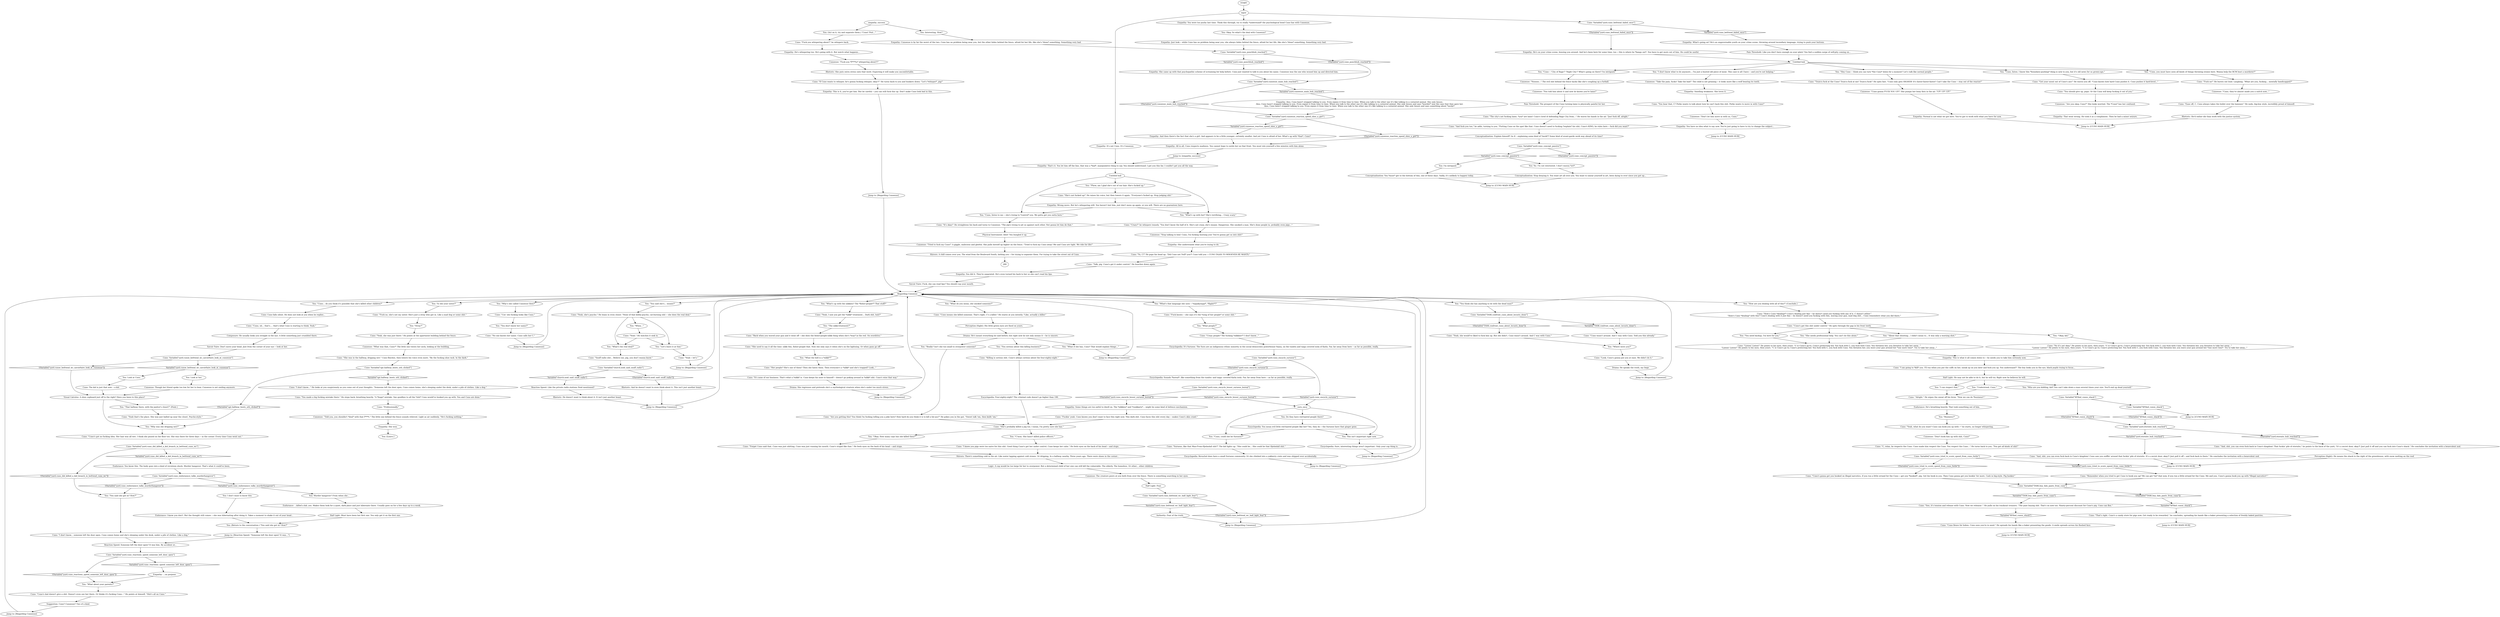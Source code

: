 # YARD / CUNO BEFRIEND WC
# Figure Cuno out WC
#* opens getting speed
#* ... buying pants
# ==================================================
digraph G {
	  0 [label="START"];
	  1 [label="input"];
	  2 [label="Cuno: \"You hear that, C? Porko wants to talk about how he can't hack this shit. Porko wants to move in with Cuno!\""];
	  3 [label="Cuno: \"Yo, C?\" He pops his head up. \"Did Cuno not *tell* you?! Cuno told you -- CUNO TALKS TO WHOEVER HE WANTS.\""];
	  4 [label="Composure: He usually looks you straight in the eye. A little something just crumbled there."];
	  5 [label="Reaction Speed: Someone left the door open? It was him. By accident or..."];
	  6 [label="Cuno: Variable[\"yard.eternite_hub_reached\"]"];
	  7 [label="Variable[\"yard.eternite_hub_reached\"]", shape=diamond];
	  8 [label="!(Variable[\"yard.eternite_hub_reached\"])", shape=diamond];
	  9 [label="You: \"What's up with her? She's terrifying... Crazy scary.\""];
	  10 [label="Shivers: There's something cold in the air. Like water lapping against cold stones. Or dripping. In a hallway nearby. Three years ago. There were shoes in the corner..."];
	  11 [label="Cuno: The kid is just that now -- a kid."];
	  12 [label="You: \"Whoa...\""];
	  13 [label="Cuno: \"Yeah that's the place. She was just balled up near the closet. Psycho-style.\""];
	  14 [label="You: (Return to the conversation.) \"You said she got in? How?\""];
	  15 [label="Cuno: \"Cuno's got this shit under control.\" He spits through the gap in his front teeth."];
	  16 [label="Cuno: \"Cuno's gonna get you hooked on illegal narcotics, if you run a little errand for the Cuno -- get you *hooked*, pig. Get his hook in you. Then Cuno gonna get you hookin' for more. Cash in big-style. Pig hooker.\""];
	  17 [label="Cuno: \"And, shit, you can even fuck back in Cuno's kingdom! That fuckin' pile of eternite,\" he points to the back of the yard, \"it's a secret door, okay?! Just pull it off and you can fuck into Cuno's shack.\" He concludes the invitation with a benevolent nod."];
	  18 [label="Conceptualization: Explain himself? As if... explaining some kind of *work*? Some kind of avant-garde work way ahead of its time?"];
	  19 [label="You: I'm intrigued."];
	  20 [label="Cuno: \"Talk, pig. Cuno's got it under control.\" He hunches down again."];
	  21 [label="You: \"What if she has, Cuno? That would explain things...\""];
	  22 [label="Cuno: \"She's probably killed a pig too. I mean, I'm pretty sure she has.\""];
	  23 [label="You: \"C'mon. She hasn't killed police officers.\""];
	  24 [label="Jump to: [Regarding Cunoesse]"];
	  25 [label="Jump to: [Regarding Cunoesse]"];
	  26 [label="You: \"Understood, Cuno.\""];
	  27 [label="Cuno: \"Get your snout out of Cuno's ass!\" He waves you off. \"Cuno knows how hard Cuno pushes it. Cuno pushes it hard-level...\""];
	  28 [label="Cuno: \"You should give up, popo. Or the Cunn will keep fucking it out of you.\""];
	  29 [label="Cunoesse: \"Take the pain, fucko! Take the bad!\" The child is not grinning -- it looks more like a wolf bearing its teeth."];
	  30 [label="Empathy: Also, Cuno hasn't stopped talking to you. Even enjoys it from time to time. When you talk to the other one it's like talking to a cornered animal. She only hisses.\nAlso, Cuno hasn't stopped talking to you. Even enjoys it from time to time. When you talk to the other one it's like talking to a cornered animal. She only hisses and says *murder* was the case that they gave her.\nAlso, Cuno hasn't stopped talking to you. Even enjoys it from time to time. When you talk to the other one it's like talking to a cornered animal. She only hisses and says something about *necks*."];
	  31 [label="Shivers: A chill comes over you. The wind from the Boulevard South, lashing you -- for trying to separate them. For trying to take the street out of Cuno."];
	  32 [label="Encyclopedia: Sounds *boreal*, like something from the tundra- and taiga- covered Katla isola. Far, far away from here -- as far as possible, really."];
	  33 [label="suru_ency"];
	  34 [label="Cuno: \"She used to say it all the time: näkk this, fisher-people that. Now she only says it when she's on the lightning. Or when guns go off.\""];
	  35 [label="Authority: Fear of the truth."];
	  36 [label="Jump to: [Regarding Cunoesse]"];
	  37 [label="Cuno: \"Yeah, she was just there.\" He points at the apartment building behind the fence."];
	  38 [label="You: \"You don't know her name?\""];
	  39 [label="Cuno: \"Alright.\" He wipes the sweat off his brow. \"Now we can do *business*.\""];
	  40 [label="Cuno: \"Yeah, what do you want? Cuno can hook you up with --\" he starts, no longer whispering."];
	  41 [label="Jump to: [CUNO MAIN HUB]"];
	  42 [label="Reaction Speed: Like the private radio stations Noid mentioned?"];
	  43 [label="Empathy: What's going on? He's an ungovernable youth on your crime scene, throwing around incendiary language, trying to push your buttons."];
	  44 [label="Cunoesse: \"Nooooo...\" The evil shit behind the fence hacks like she's coughing up a furball."];
	  45 [label="Cunoesse: \"Are you okay, Cuno?\" She looks worried. The *Cunn* has her confused."];
	  46 [label="Cunoesse: \"Fuck you *f****ts* whispering about?!\""];
	  47 [label="Empathy: You did it. They're separated. He's even turned his back to her so she can't read his lips."];
	  48 [label="You: Do they have red-haired people there?"];
	  49 [label="You: This isn't important right now."];
	  50 [label="Cuno: \"Yeah, I saw you get the *näkk* treatment... Dark shit, huh?\""];
	  51 [label="Cuno: \"It's none of our business. That's what a *näkk* is. Cuno keeps his nose to himself -- doesn't go poking around in *näkk* shit. Cuno's wise that way.\""];
	  52 [label="Encyclopedia: Four-eighty-eight? The criminal code doesn't go higher than 190."];
	  53 [label="Cunoesse: Though her friend spoke too low for her to hear, Cunoesse is not smiling anymore."];
	  54 [label="Cuno: \"Yeah, she would've liked to fuck him up. But she didn't. Cuno wasn't around. And C was with Cuno.\""];
	  55 [label="Cuno: \"Yeah, she's psycho.\" He leans in even closer. \"None of that kiddy-psycho, cat-burning shit -- she does the real deal.\""];
	  56 [label="You: \"What's the real deal?\""];
	  57 [label="Cunoesse: \"What was that, Cuno?\" The little one twists her neck, looking at the building."];
	  58 [label="You: \"Why was she dripping wet?\""];
	  59 [label="You: \"She needs professional help. You can't do this alone.\""];
	  60 [label="Cuno: \"Cuno flexes for hobos. Cuno sees you're in need.\" He spreads his hands like a baker presenting the goods. A smile spreads across his flushed face."];
	  61 [label="You: \"About that shooting... I didn't mean to... It was only a warning shot.\""];
	  62 [label="You: No. I'm not interested. I don't wanna *art*."];
	  63 [label="Cuno: \"Fuck you whispering about?\" he whispers back."];
	  64 [label="Rhetoric: She puts extra stress onto that word. Expecting it will make you uncomfortable."];
	  65 [label="Cuno: \"It's okay!\" He straightens his back and turns to Cunoesse. \"The pig's trying to pit us against each other. Not gonna let him do that.\""];
	  66 [label="Cuno: \"Crazy people? The fucking *näkkies*? I don't know...\""];
	  67 [label="Encyclopedia: It's Suruese. The Suru are an indigenous ethnic minority in the social democratic powerhouse Vaasa, on the tundra and taiga covered isola of Katla. Far, far away from here -- as far as possible, really."];
	  68 [label="Jump to: [Regarding Cunoesse]"];
	  69 [label="Cuno: Variable[\"yard.cuno_endurannce_talks_murderhangover\"]"];
	  70 [label="Variable[\"yard.cuno_endurannce_talks_murderhangover\"]", shape=diamond];
	  71 [label="!(Variable[\"yard.cuno_endurannce_talks_murderhangover\"])", shape=diamond];
	  72 [label="Cuno: \"Remember when you tried to get Cuno to hook you up? We can get *on* that now, if you run a little errand for the Cuno. Me and you. Cuno's gonna hook you up with *illegal narcotics*.\""];
	  73 [label="Cuno: Variable[\"TASK.buy_faln_pants_from_cuno\"]"];
	  74 [label="Variable[\"TASK.buy_faln_pants_from_cuno\"]", shape=diamond];
	  75 [label="!(Variable[\"TASK.buy_faln_pants_from_cuno\"])", shape=diamond];
	  76 [label="Jump to: [CUNO MAIN HUB]"];
	  77 [label="Cuno: Variable[\"apt.hallway_boots_orb_clicked\"]"];
	  78 [label="Variable[\"apt.hallway_boots_orb_clicked\"]", shape=diamond];
	  79 [label="!(Variable[\"apt.hallway_boots_orb_clicked\"])", shape=diamond];
	  80 [label="Empathy: It's not Cuno. It's Cunoesse."];
	  81 [label="You: \"What do you mean, she smoked someone?\""];
	  82 [label="Empathy: Cunoesse is by far the worst of the two. Cuno has no problem being near you, but the other hides behind the fence, afraid for her life, like she's *done* something. Something very bad."];
	  83 [label="Empathy: She understands what you're trying to do."];
	  84 [label="You: \"How are you dealing with all of this?\" (Conclude.)"];
	  85 [label="Empathy: Some things are too awful to dwell on. The *näkkies* and *runkkaris*... might be some kind of defence mechanism."];
	  86 [label="You: (Act on it, try and separate them.) \"Cuno! Psst...\""];
	  87 [label="You: \"You said she's... insane?\""];
	  88 [label="Cuno: Variable[\"yard.cuno_befriend_failed_once\"]"];
	  89 [label="Variable[\"yard.cuno_befriend_failed_once\"]", shape=diamond];
	  90 [label="!(Variable[\"yard.cuno_befriend_failed_once\"])", shape=diamond];
	  91 [label="Cuno: \"Ease off, C. Cuno always takes the bullet over the hammer.\" He nods, big-boy style, incredibly proud of himself."];
	  92 [label="Empathy: Wrong move. But he's whispering still. You haven't lost him, just don't mess up again, or you will. There are no guarantees here."];
	  93 [label="Cuno: \"Suruese, like that Man-From-Hjelmdall shit?\" The kid lights up. \"She could be... She could be that Hjelmdall shit.\""];
	  94 [label="Drama: He's meant everything he said before; but right now he not only means it -- he is sincere."];
	  95 [label="Cuno: Cuno falls silent. He does not look at you when he replies..."];
	  96 [label="Cuno: \"Snuff radio shit... Believe me, pig, you don't wanna know.\""];
	  97 [label="Cuno: \"Cos' she fucking looks like Cuno.\""];
	  98 [label="Jump to: [Regarding Cunoesse]"];
	  99 [label="You: \"Okay. How many cops has she killed then?\""];
	  100 [label="Cunoesse: The creature peers at you both from over the fence. There is something searching in her eyes."];
	  101 [label="Cuno: \"I am going to *kill* you. I'll run when you put the cuffs on her, sneak up on you later and fuck you up. You understand?\" The boy looks you in the eye, black pupils trying to focus…"];
	  102 [label="Cunoesse: \"Don't hook him up with shit, Cuno!\""];
	  103 [label="Cuno: \"See, it's tension and release with Cuno. Now we releasin'.\" He pulls on his tracksuit trousers. \"The pant buying shit. That's on now too. Ninety-percent discount for Cuno's pig. Cuno can flex.\""];
	  104 [label="Cuno: \"That's right. Cuno's a candy store for pigs now. Get ready to be rewarded,\" he concludes, spreading his hands like a baker presenting a selection of freshly baked pastries."];
	  105 [label="You: \"You need backup. I'm here for you.\""];
	  106 [label="You: \"Cuno, listen. I know this *boundary-pushing* thing is new to you, but it's old news for us grown-ups.\""];
	  107 [label="Cunoesse: \"Cuno, they've almost made you a snitch now...\""];
	  108 [label="Empathy: Normal is not what we got here. You've got to work with what you have for now."];
	  109 [label="Empathy: This is it, you've got him. But be careful -- you can still fuck this up. Don't make Cuno look bad in this."];
	  110 [label="You: \"Phew, am I glad she's out of our hair. She's fucked up.\""];
	  111 [label="Encyclopedia: You mean evil little red-haired people like her? Yes, they do -- the Suruese have that ginger gene."];
	  112 [label="Logic: A cop would be too large for her to overpower. But a determined child of her size can still kill the vulnerable. The elderly. The homeless. Or other... other children."];
	  113 [label="Cuno: \"I knew you pigs were too naive for this shit. Good thing Cuno's got her under control. Cuno keeps her calm.\" He feels eyes on the back of his head -- and stops."];
	  114 [label="Cuno: \"Look, Cuno's gonna put you at ease. We didn't do it.\""];
	  115 [label="Cuno: \"Yeah.\" He watches it sink in."];
	  116 [label="Cuno: \"Cuno's got no fucking idea. Her hair was all wet. I think she pissed on the floor too. She was there for three days -- in the corner. Every time Cuno went out.\""];
	  117 [label="Cuno: Variable[\"yard.cuno_did_killed_a_kid_branch_in_befriend_cuno_wc\"]"];
	  118 [label="Variable[\"yard.cuno_did_killed_a_kid_branch_in_befriend_cuno_wc\"]", shape=diamond];
	  119 [label="!(Variable[\"yard.cuno_did_killed_a_kid_branch_in_befriend_cuno_wc\"])", shape=diamond];
	  120 [label="Endurance: You know this. The body goes into a kind of revulsion shock. Murder hangover. That's what it could've been."];
	  121 [label="Empathy: She won."];
	  122 [label="Empathy: He's on your crime scene, bossing you around. And he's been here for some time, too -- this is where he *hangs out*. You have to get more out of him. He could be useful."];
	  123 [label="You: \"Is she your sister?\""];
	  124 [label="Pain Threshold: Like you don't have enough on your plate! You feel a sudden surge of self-pity coming on..."];
	  125 [label="Cuno: \"The city's not fucking lame, *you* are lame! Cuno's tired of defending Rage City from...\" He waves his hands in the air. \"Just fuck off, alright.\""];
	  126 [label="Jump to: [CUNO MAIN HUB]"];
	  127 [label="Jump to: [empathy_success]"];
	  128 [label="Physical Instrument: Idiot! You bungled it up."];
	  129 [label="You: \"What the hell is a *näkk*?\""];
	  130 [label="You: \"Really? Isn't she too small to overpower someone?"];
	  131 [label="You: \"That hallway there, with the janitor's closet?\" (Point.)"];
	  132 [label="You: \"Okay, kid.\""];
	  133 [label="Cuno: \"Listen! Listen!\" He points to his eyes, then yours. \"C is Cuno's go-to, Cuno's protecting her. You fuck with C, you fuck with Cuno. You threaten her, you threaten to take her away...\"\n\"Listen! Listen!\" He points to his eyes, then yours. \"C is Cuno's go to; Cuno's protecting her. You fuck with C, you fuck with Cuno. You threaten her, you wave your gun around her *one more time*. Try to take her away...\""];
	  134 [label="Half Light: He may not be able to do it, but he will try. Right now he believes he will."];
	  135 [label="Rhetoric: He doesn't want to think about it. It isn't just another boast."];
	  136 [label="Empathy: You were too pushy last time. Think this through, try to really *understand* the psychological bond Cuno has with Cunoesse."];
	  137 [label="Empathy: Just look -- while Cuno has no problem being near you, she always hides behind the fence, afraid for her life, like she's *done* something. Something very bad."];
	  138 [label="You: \"You think she has anything to do with the dead man?\""];
	  139 [label="Pain Threshold: The prospect of the Cuno turning lame is physically painful for her."];
	  140 [label="Jump to: [CUNO MAIN HUB]"];
	  141 [label="Empathy: You have no idea what to say now. You're just going to have to try to change the subject..."];
	  142 [label="You: \"Cuno, listen to me -- she's trying to *control* you. We gotta get you outta here.\""];
	  143 [label="Cuno: \"Crazy?\" he whispers tensely. \"You don't know the half of it. She's not crazy, she's insane. Dangerous. She smoked a man. She's done people in, probably even pigs...\""];
	  144 [label="Encyclopedia: Sure, interesting things aren't important. Only your cop thing is."];
	  145 [label="You: \"The näkk-treatment?\""];
	  146 [label="You: \"You serious about this killing business?\""];
	  147 [label="Savoir Faire: Don't move your head. Just from the corner of your eye -- look at her."];
	  148 [label="You: Look at Cuno."];
	  149 [label="Cuno: \"No one knows her name. Cuno calls her C.\""];
	  150 [label="Cuno: \"Professionally.\""];
	  151 [label="Cuno: \"Tryin'a fuck at the Cuno! Tryin'a fuck at me! Tryin'a fuck!\" He spits fast. \"Cuno only gets HIGHER! It's faster-faster-faster! Can't take the Cuno -- stay out of the reactor!\""];
	  152 [label="Cunoesse: \"You told him about it and now he knows you're lame!\""];
	  153 [label="Cuno: \"And fuck you too,\" he adds, turning to you. \"Putting Cuno on the spot like that. Cuno doesn't need to fucking *explain* his shit, Cuno's KING, he rules here -- fuck did you want?\""];
	  154 [label="Empathy: He's whispering too. He's going with it. But watch what happens..."];
	  155 [label="Cuno: \"She's not fucked up!\" He raises his voice, but then lowers it again. \"Everyone's fucked up. Stop judging shit.\""];
	  156 [label="Cuno: Variable[\"yard.cuno_befriend_wc_half_light_fear\"]"];
	  157 [label="Variable[\"yard.cuno_befriend_wc_half_light_fear\"]", shape=diamond];
	  158 [label="!(Variable[\"yard.cuno_befriend_wc_half_light_fear\"])", shape=diamond];
	  159 [label="Cuno: \"Forget Cuno said that. Cuno was just shitting. Cuno was just running his mouth. Cuno's stupid like that.\" He feels eyes on the back of his head -- and stops."];
	  160 [label="You: \"Where were you?\""];
	  161 [label="You: \"You said she got in? How?\""];
	  162 [label="You: \"Why's she called Cunoesse then?\""];
	  163 [label="Cuno: \"How's Cuno *dealing*? Cuno's dealing just fine -- he doesn't need you fucking with any of it. C doesn't either.\"\n\"How's Cuno *dealing* with this? Cuno's dealing with it just fine -- he doesn't need you fucking with this, waving your gun, mad dog shit... Cuno remembers what you did there.\""];
	  164 [label="Cuno: \"C, relax, he respects the Cuno. Cuno made him respect the Cuno. You respect the Cuno...\" He turns back to you. \"You get all kinds of shit!\""];
	  165 [label="You: [Leave.]"];
	  166 [label="You: Okay. So what's the deal with Cunoesse?"];
	  167 [label="Cunoesse: \"Cuno gonna FUCK YOU UP!\" She pumps her bony fists in the air. \"UP! UP! UP!\""];
	  168 [label="You: \"What's that language she uses -- *napakymppi*, *fägäri*?\""];
	  169 [label="You: \"I don't know what to do anymore... I'm just a busted old piece of meat. This case is all I have -- and you're not helping.\""];
	  170 [label="Empathy: All in all, Cuno respects madness. You cannot hope to outdo her on that front. You must win yourself a few minutes with him alone."];
	  171 [label="Cuno: Variable[\"yard.cuno_punchhub_reached\"]"];
	  172 [label="Variable[\"yard.cuno_punchhub_reached\"]", shape=diamond];
	  173 [label="!(Variable[\"yard.cuno_punchhub_reached\"])", shape=diamond];
	  174 [label="Perception (Sight): His little green eyes are fixed on yours."];
	  175 [label="Cuno: \"Cuno, uh... that's.... that's what Cuno is starting to think. Yeah.\""];
	  176 [label="Cuno: \"Yeah -- let's.\""];
	  177 [label="You: \"Stray?\""];
	  178 [label="Empathy: This is what it all comes down to -- he needs you to take him seriously now."];
	  179 [label="Jump to: [Regarding Cunoesse]"];
	  180 [label="You: \"Cuno, you must have seen all kinds of things throwing stones here. Wanna help the RCM bust a murderer?\""];
	  181 [label="Cunoesse: \"Don't let him move in with us, Cuno.\""];
	  182 [label="Cuno: Variable[\"yard.cuno_concept_passive\"]"];
	  183 [label="Variable[\"yard.cuno_concept_passive\"]", shape=diamond];
	  184 [label="!(Variable[\"yard.cuno_concept_passive\"])", shape=diamond];
	  185 [label="You: Interesting. How?"];
	  186 [label="Cuno: \"Fuck knows -- she says it's the *song of her people* or some shit.\""];
	  187 [label="You: \"Cuno, could she be Suruese?\""];
	  188 [label="Encyclopedia: Revachol does have a small Suruese community. Or she climbed into a yakberry crate and was shipped over accidentally."];
	  189 [label="You: \"Cuno... do you think it's possible that she's killed other children?\""];
	  190 [label="Cuno: \"Are you getting this? You think I'm fucking telling you a joke here? How hard do you think it is to kill a fat-ass?\" He pokes you in the gut. \"Sweet talk 'em, then knife 'em.\""];
	  191 [label="You: \"Let's leave it at that.\""];
	  192 [label="Rhetoric: And he doesn't want to even think about it. This isn't just another boast."];
	  193 [label="You: \"What about your parents?\""];
	  194 [label="Cuno: \"No it's not okay.\" He points to his eyes, then yours. \"C is Cuno's go-to, Cuno's protecting her. You fuck with C, you fuck with Cuno. You threaten her, you threaten to take her away...\"\n\"Listen! Listen!\" He points to his eyes, then yours. \"C is Cuno's go to; Cuno's protecting her. You fuck with C, you fuck with Cuno. You threaten her, you wave your gun around her *one more time*. Try to take her away...\""];
	  195 [label="You: \"I can respect that.\""];
	  196 [label="Cuno: \"And, shit, you can even fuck back in Cuno's kingdom! Cuno saw you sniffin' around that fuckin' pile of eternite. It's a secret door, okay?! Just pull it off -- and fuck back in there.\" He concludes the invitation with a benevolent nod."];
	  197 [label="Untitled hub"];
	  198 [label="Empathy: That went wrong. He took it as a compliment. Then he had a minor seizure."];
	  199 [label="Cuno: \"If Cuno wants to whisper, he's gonna fucking whisper, okay?!\" He turns back to you and hunkers down: \"Let's *whisper*, pig!\""];
	  200 [label="Savoir Faire: Fuck, she can read lips? You should cup your mouth."];
	  201 [label="You: \"What's up with the näkkies? The *fisher-people*? That stuff?\""];
	  202 [label="Cuno: \"Back when you waved your gun and it went off -- she does the fisher-people-näkk thing when she's *way* in the red. On overdrive.\""];
	  203 [label="Cuno: Variable[\"TASK.confront_cuno_about_locusts_done\"]"];
	  204 [label="Variable[\"TASK.confront_cuno_about_locusts_done\"]", shape=diamond];
	  205 [label="!(Variable[\"TASK.confront_cuno_about_locusts_done\"])", shape=diamond];
	  206 [label="Cuno: \"Fuck no, she's not my sister. She's just a stray who got in. Like a mad dog or some shit.\""];
	  207 [label="Cuno: \"She was in the hallway, dripping wet.\" Cuno flinches, then lowers his voice even more. \"By the fucking shoe rack. In the dark.\""];
	  208 [label="Cuno: \"I don't know... someone left the door open. Cuno comes home and she's sleeping under the desk, under a pile of clothes. Like a dog.\""];
	  209 [label="Cuno: Variable[\"yard.cuno_reactions_speed_someone_left_door_open\"]"];
	  210 [label="Variable[\"yard.cuno_reactions_speed_someone_left_door_open\"]", shape=diamond];
	  211 [label="!(Variable[\"yard.cuno_reactions_speed_someone_left_door_open\"])", shape=diamond];
	  212 [label="You: I don't want to know this."];
	  213 [label="Endurance: ...killed a kid, yes. Makes them look for a quiet, dark place and just hibernate there. Usually goes on for a few days up to a week."];
	  214 [label="Endurance: I know you don't. But the thought still comes -- she was hibernating after doing it. Takes a moment to shake it out of your head..."];
	  215 [label="You: \"Business?\""];
	  216 [label="Conceptualization: You *must* get to the bottom of this, one of these days. Sadly, it's unlikely to happen today."];
	  217 [label="Conceptualization: Stop denying it. You want art all over you. You want to smear yourself in art, been dying to ever since you got up..."];
	  218 [label="Jump to: [CUNO MAIN HUB]"];
	  219 [label="Cuno: \"Killing is serious shit. Cuno's always serious about the four-eighty-eight.\""];
	  220 [label="Cuno: \"Cuno wasn't around. And C was with Cuno. Told you this already.\""];
	  221 [label="Cuno: \"Cuno's dad doesn't give a shit. Doesn't even see her there. Or thinks it's fucking Cuno...\" He points at himself. \"Shit's all on Cuno.\""];
	  222 [label="You: \"Who are you kidding, kid? You can't take down a man several times your size. You'll end up dead yourself.\""];
	  223 [label="Perception (Sight): He means the shack to the right of the greenhouse, with snow melting on the roof."];
	  224 [label="You: \"Hey Cuno -- think you can turn *the Cuno* down for a moment? Let's talk like normal people.\""];
	  225 [label="Cuno: Variable[\"yard.cunoesse_main_hub_reached\"]"];
	  226 [label="Variable[\"yard.cunoesse_main_hub_reached\"]", shape=diamond];
	  227 [label="!(Variable[\"yard.cunoesse_main_hub_reached\"])", shape=diamond];
	  228 [label="Rhetoric: He'd rather die than work with the justice system."];
	  229 [label="Empathy: Smelling weakness. She loves it."];
	  230 [label="Empathy: And then there's the fact that she's a girl. And appears to be a little younger, certainly smaller. And yet Cuno is afraid of her. What's up with *that*, Cuno?"];
	  231 [label="Empathy: She came up with that psychopathic scheme of screaming for help before. Cuno just wanted to talk to you about his name. Cunoesse was the one who wound him up and directed him."];
	  232 [label="Drama: She regresses and pretends she's a mythological creature when she's under too much stress."];
	  233 [label="Cuno: \"Cuno means she killed someone. That's right, C's a killer.\" He stares at you intently. \"Like, actually a killer.\""];
	  234 [label="Cuno: Variable[\"yard.cunoe_befriend_wc_savoirfaire_look_at_cunoesse\"]"];
	  235 [label="Variable[\"yard.cunoe_befriend_wc_savoirfaire_look_at_cunoesse\"]", shape=diamond];
	  236 [label="!(Variable[\"yard.cunoe_befriend_wc_savoirfaire_look_at_cunoesse\"])", shape=diamond];
	  237 [label="Jump to: [Regarding Cunoesse]"];
	  238 [label="Suggestion: Cuno? Cunoesse? Two of a kind."];
	  239 [label="Jump to: [CUNO MAIN HUB]"];
	  240 [label="Cuno: Variable[\"church.noid_said_snuff_radio\"]"];
	  241 [label="Variable[\"church.noid_said_snuff_radio\"]", shape=diamond];
	  242 [label="!(Variable[\"church.noid_said_snuff_radio\"])", shape=diamond];
	  243 [label="Cuno: Variable[\"yard.cunoesse_reaction_speed_shes_a_girl\"]"];
	  244 [label="Variable[\"yard.cunoesse_reaction_speed_shes_a_girl\"]", shape=diamond];
	  245 [label="!(Variable[\"yard.cunoesse_reaction_speed_shes_a_girl\"])", shape=diamond];
	  246 [label="Regarding Cunoesse"];
	  247 [label="You: \"Cuno -- 'City of Rage'? 'Night City'? What's going on there? I'm intrigued.\""];
	  248 [label="Cuno: \"Fuck no!\" He bursts out loud. Laughing. \"What are you, fucking... mentally handicapped?\""];
	  249 [label="Cunoesse: \"Stop talking to him! Cuno, I'm fucking warning you! You're gonna get us into shit!\""];
	  250 [label="You: \"What people?\""];
	  251 [label="Cuno: Variable[\"yard.cuno_encyclo_suruese\"]"];
	  252 [label="Variable[\"yard.cuno_encyclo_suruese\"]", shape=diamond];
	  253 [label="!(Variable[\"yard.cuno_encyclo_suruese\"])", shape=diamond];
	  254 [label="Cuno: Variable[\"yard.cuno_encyclo_lesser_suruese_boreal\"]"];
	  255 [label="Variable[\"yard.cuno_encyclo_lesser_suruese_boreal\"]", shape=diamond];
	  256 [label="!(Variable[\"yard.cuno_encyclo_lesser_suruese_boreal\"])", shape=diamond];
	  257 [label="Jump to: [Regarding Cunoesse]"];
	  258 [label="Cuno: \"Her people? She's one of them? Then she hates them. Then everyone's a *näkk* and she's trapped? Look...\""];
	  259 [label="Half Light: Fear."];
	  260 [label="You: Look at her."];
	  261 [label="Drama: He speaks the truth, my liege."];
	  262 [label="Empathy: ...on purpose."];
	  263 [label="You: Murder hangover? From when she..."];
	  264 [label="Half Light: Must have been her first one. You only get it on the first one."];
	  265 [label="Cuno: Variable[\"yard.cuno_tried_to_score_speed_from_cuno_futile\"]"];
	  266 [label="Variable[\"yard.cuno_tried_to_score_speed_from_cuno_futile\"]", shape=diamond];
	  267 [label="!(Variable[\"yard.cuno_tried_to_score_speed_from_cuno_futile\"])", shape=diamond];
	  268 [label="Cunoesse: \"Told you, you shouldn't *deal* with that f****t.\" The little one behind the fence sounds relieved. Light as air suddenly. \"He's fucking nothing.\""];
	  269 [label="Endurance: He's breathing heavily. That took something out of him."];
	  270 [label="Jump to: [Regarding Cunoesse]"];
	  271 [label="empathy_success"];
	  272 [label="Empathy: That's it. You let him off the line, that was a *bad*, manipulative thing to say. You should understand: I got you this far, I couldn't get you all the way."];
	  273 [label="Cunoesse: \"Tried to fuck my Cuno!\" A giggle, malicious and gleeful. She pulls herself up higher on the fence. \"Tried to fuck my Cuno away! Me and Cuno are tight. We ride for life!\""];
	  274 [label="Untitled hub"];
	  275 [label="Jump to: [Regarding Cunoesse]"];
	  276 [label="Cuno: \"Fuckin' yeah. Cuno knows you don't want to face this right now. This dark shit. Cuno faces this shit every day -- makes Cuno's skin crawl.\""];
	  277 [label="Jump to: [Regarding Cunoesse]"];
	  278 [label="Visual Calculus: A shoe cupboard just off to the right? Have you been to this place?"];
	  279 [label="Cuno: \"I don't know...\" He looks at you suspiciously as you come out of your thoughts. \"Someone left the door open. Cuno comes home, she's sleeping under the desk, under a pile of clothes. Like a dog.\""];
	  280 [label="Jump to: [Reaction Speed: \"Someone left the door open? It was...\"]"];
	  281 [label="Cuno: \"You made a big fucking mistake there.\" He steps back, breathing heavily. \"A *huge* mistake. Say goodbye to all the *shit* Cuno would've hooked you up with. You and Cuno are done.\""];
	  282 [label="Cuno: Variable[\"XP.find_cunos_shack\"]"];
	  283 [label="Variable[\"XP.find_cunos_shack\"]", shape=diamond];
	  284 [label="!(Variable[\"XP.find_cunos_shack\"])", shape=diamond];
	  285 [label="Cuno: Variable[\"XP.find_cunos_shack\"]"];
	  286 [label="Variable[\"XP.find_cunos_shack\"]", shape=diamond];
	  287 [label="!(Variable[\"XP.find_cunos_shack\"])", shape=diamond];
	  288 [label="Jump to: [CUNO MAIN HUB]"];
	  0 -> 1
	  1 -> 136
	  1 -> 88
	  1 -> 80
	  2 -> 181
	  3 -> 20
	  4 -> 147
	  5 -> 209
	  6 -> 8
	  6 -> 7
	  7 -> 196
	  8 -> 17
	  9 -> 143
	  10 -> 112
	  11 -> 278
	  12 -> 115
	  13 -> 58
	  14 -> 280
	  15 -> 105
	  15 -> 59
	  15 -> 132
	  15 -> 61
	  16 -> 73
	  17 -> 223
	  18 -> 182
	  19 -> 216
	  20 -> 47
	  21 -> 277
	  22 -> 99
	  22 -> 23
	  23 -> 113
	  24 -> 246
	  25 -> 246
	  26 -> 39
	  27 -> 28
	  28 -> 45
	  29 -> 229
	  30 -> 243
	  31 -> 289
	  32 -> 254
	  33 -> 48
	  33 -> 49
	  33 -> 187
	  34 -> 129
	  35 -> 98
	  36 -> 246
	  37 -> 57
	  38 -> 149
	  39 -> 269
	  40 -> 102
	  42 -> 135
	  43 -> 124
	  44 -> 152
	  45 -> 198
	  46 -> 64
	  47 -> 200
	  48 -> 111
	  49 -> 144
	  50 -> 145
	  51 -> 232
	  52 -> 22
	  53 -> 278
	  54 -> 160
	  55 -> 56
	  55 -> 12
	  55 -> 191
	  56 -> 96
	  57 -> 207
	  58 -> 116
	  59 -> 133
	  60 -> 76
	  61 -> 133
	  62 -> 217
	  63 -> 154
	  64 -> 199
	  65 -> 128
	  66 -> 67
	  67 -> 251
	  68 -> 246
	  69 -> 70
	  69 -> 71
	  70 -> 212
	  70 -> 263
	  71 -> 161
	  72 -> 73
	  73 -> 74
	  73 -> 75
	  74 -> 103
	  75 -> 286
	  77 -> 78
	  77 -> 79
	  78 -> 279
	  79 -> 58
	  80 -> 272
	  81 -> 233
	  82 -> 171
	  83 -> 3
	  84 -> 163
	  85 -> 276
	  86 -> 63
	  87 -> 55
	  88 -> 89
	  88 -> 90
	  89 -> 43
	  90 -> 122
	  91 -> 228
	  92 -> 9
	  92 -> 142
	  93 -> 188
	  94 -> 130
	  94 -> 21
	  94 -> 146
	  95 -> 175
	  96 -> 240
	  97 -> 38
	  98 -> 246
	  99 -> 159
	  100 -> 259
	  101 -> 134
	  102 -> 164
	  103 -> 283
	  104 -> 41
	  105 -> 133
	  106 -> 27
	  107 -> 91
	  108 -> 140
	  109 -> 275
	  110 -> 155
	  111 -> 49
	  111 -> 187
	  112 -> 100
	  113 -> 10
	  114 -> 261
	  115 -> 56
	  115 -> 191
	  116 -> 117
	  117 -> 118
	  117 -> 119
	  118 -> 120
	  119 -> 161
	  120 -> 69
	  121 -> 165
	  122 -> 197
	  123 -> 206
	  124 -> 197
	  125 -> 153
	  127 -> 272
	  128 -> 273
	  129 -> 258
	  130 -> 190
	  131 -> 13
	  132 -> 194
	  133 -> 178
	  134 -> 26
	  134 -> 195
	  134 -> 222
	  135 -> 270
	  136 -> 166
	  137 -> 171
	  138 -> 203
	  139 -> 125
	  141 -> 218
	  142 -> 65
	  143 -> 249
	  144 -> 179
	  145 -> 202
	  146 -> 219
	  147 -> 234
	  148 -> 11
	  149 -> 25
	  150 -> 268
	  151 -> 167
	  152 -> 139
	  153 -> 18
	  154 -> 46
	  155 -> 92
	  156 -> 157
	  156 -> 158
	  157 -> 35
	  158 -> 98
	  159 -> 10
	  160 -> 114
	  161 -> 208
	  162 -> 97
	  163 -> 15
	  164 -> 265
	  166 -> 137
	  167 -> 108
	  168 -> 186
	  169 -> 29
	  170 -> 127
	  171 -> 172
	  171 -> 173
	  172 -> 231
	  173 -> 225
	  174 -> 94
	  175 -> 4
	  176 -> 36
	  177 -> 37
	  178 -> 101
	  179 -> 246
	  180 -> 248
	  181 -> 141
	  182 -> 184
	  182 -> 183
	  183 -> 19
	  183 -> 62
	  185 -> 82
	  186 -> 250
	  187 -> 93
	  188 -> 257
	  189 -> 95
	  190 -> 22
	  191 -> 176
	  192 -> 270
	  193 -> 221
	  194 -> 178
	  195 -> 39
	  196 -> 239
	  197 -> 224
	  197 -> 169
	  197 -> 106
	  197 -> 180
	  197 -> 247
	  198 -> 140
	  199 -> 109
	  200 -> 246
	  201 -> 50
	  202 -> 34
	  203 -> 204
	  203 -> 205
	  204 -> 220
	  205 -> 54
	  206 -> 177
	  207 -> 77
	  208 -> 5
	  209 -> 210
	  209 -> 211
	  210 -> 262
	  211 -> 193
	  212 -> 214
	  213 -> 264
	  214 -> 14
	  215 -> 40
	  216 -> 126
	  217 -> 126
	  219 -> 52
	  220 -> 160
	  221 -> 238
	  222 -> 282
	  223 -> 239
	  224 -> 151
	  225 -> 226
	  225 -> 227
	  226 -> 30
	  227 -> 243
	  228 -> 140
	  229 -> 2
	  230 -> 170
	  231 -> 225
	  232 -> 68
	  233 -> 174
	  234 -> 235
	  234 -> 236
	  235 -> 148
	  235 -> 260
	  236 -> 278
	  237 -> 246
	  238 -> 24
	  240 -> 241
	  240 -> 242
	  241 -> 42
	  242 -> 192
	  243 -> 244
	  243 -> 245
	  244 -> 230
	  245 -> 170
	  246 -> 162
	  246 -> 168
	  246 -> 201
	  246 -> 138
	  246 -> 81
	  246 -> 84
	  246 -> 87
	  246 -> 123
	  246 -> 189
	  247 -> 44
	  248 -> 107
	  249 -> 83
	  250 -> 66
	  251 -> 252
	  251 -> 253
	  252 -> 33
	  253 -> 32
	  254 -> 256
	  254 -> 255
	  255 -> 33
	  256 -> 85
	  257 -> 246
	  258 -> 51
	  259 -> 156
	  260 -> 53
	  261 -> 237
	  262 -> 193
	  263 -> 213
	  264 -> 14
	  265 -> 266
	  265 -> 267
	  266 -> 72
	  267 -> 16
	  268 -> 121
	  269 -> 215
	  270 -> 246
	  271 -> 185
	  271 -> 86
	  272 -> 274
	  273 -> 31
	  274 -> 9
	  274 -> 110
	  274 -> 142
	  275 -> 246
	  276 -> 22
	  277 -> 246
	  278 -> 58
	  278 -> 131
	  279 -> 281
	  280 -> 5
	  281 -> 150
	  282 -> 284
	  282 -> 285
	  283 -> 60
	  284 -> 6
	  285 -> 288
	  285 -> 287
	  286 -> 104
	  287 -> 6
}

